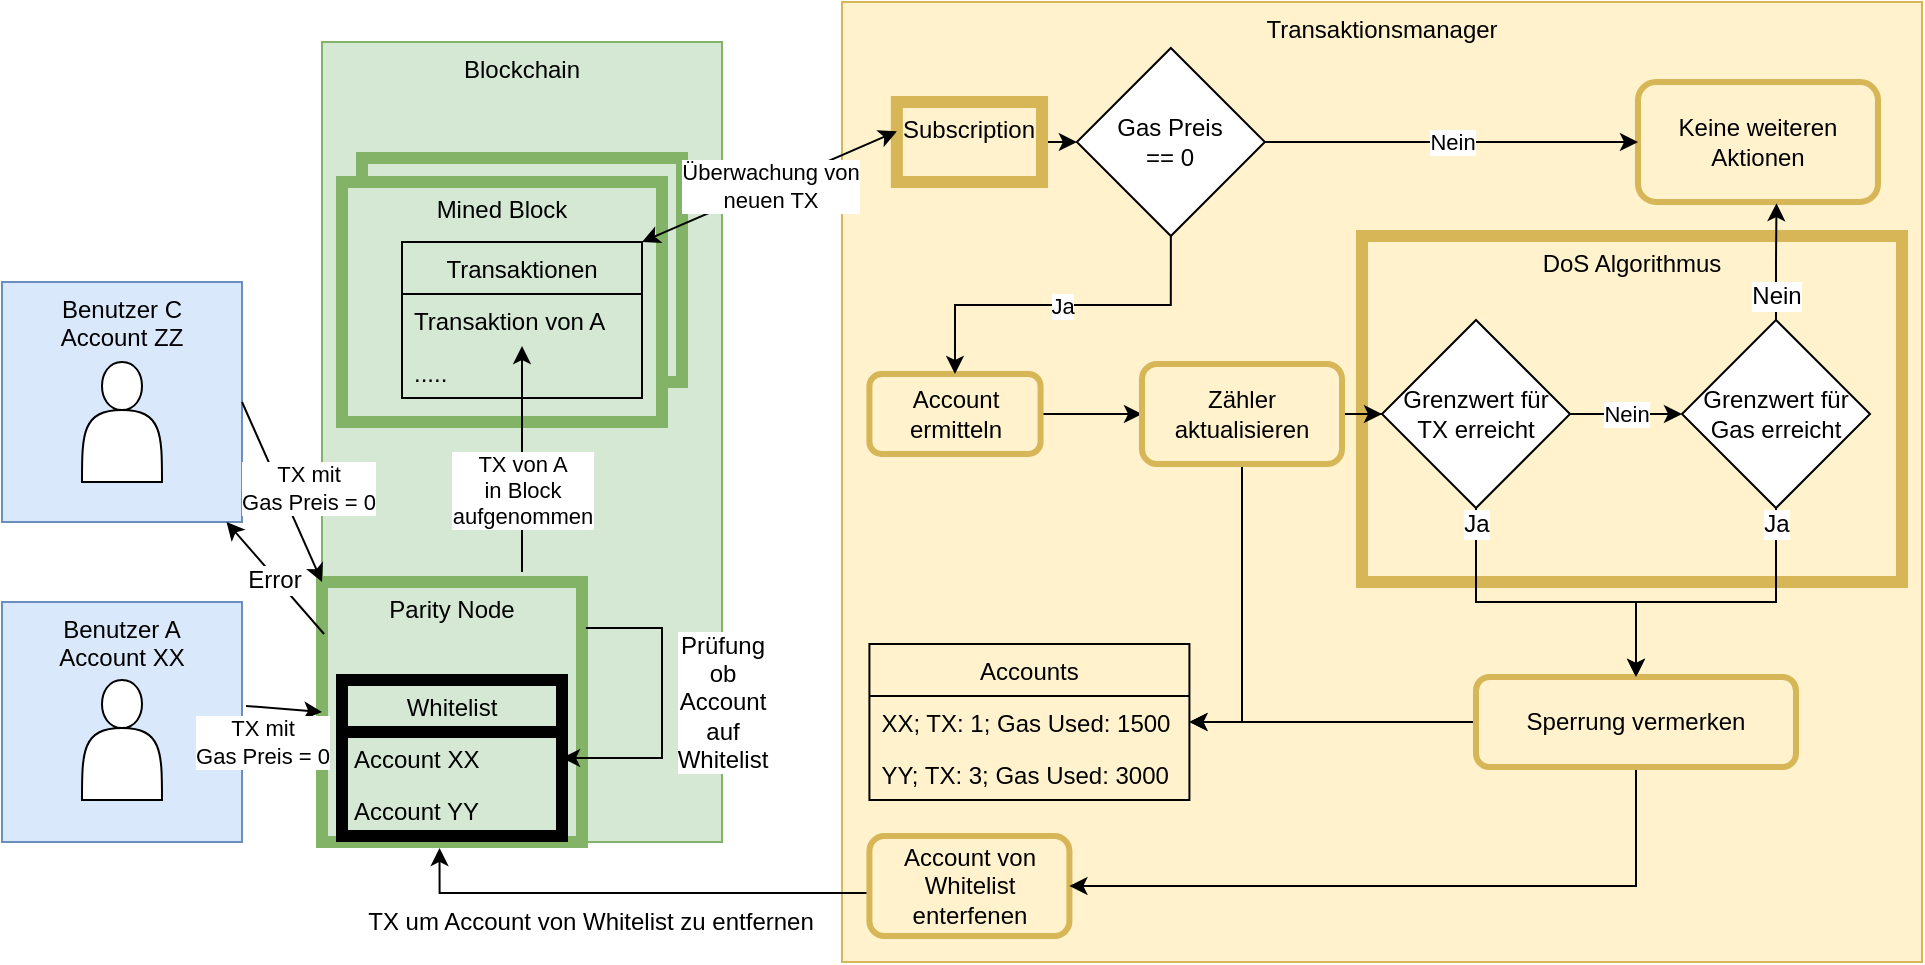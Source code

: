 <mxfile version="12.6.5" type="device"><diagram id="C5RBs43oDa-KdzZeNtuy" name="Page-1"><mxGraphModel dx="1086" dy="966" grid="1" gridSize="10" guides="1" tooltips="1" connect="1" arrows="1" fold="1" page="1" pageScale="1" pageWidth="827" pageHeight="1169" math="0" shadow="0"><root><mxCell id="WIyWlLk6GJQsqaUBKTNV-0"/><mxCell id="WIyWlLk6GJQsqaUBKTNV-1" parent="WIyWlLk6GJQsqaUBKTNV-0"/><mxCell id="ft69SRLJZ1m-SMPkeMI6-1" value="Blockchain" style="rounded=0;whiteSpace=wrap;html=1;fillColor=#d5e8d4;strokeColor=#82b366;verticalAlign=top;" parent="WIyWlLk6GJQsqaUBKTNV-1" vertex="1"><mxGeometry x="160" y="40" width="200" height="400" as="geometry"/></mxCell><mxCell id="ft69SRLJZ1m-SMPkeMI6-31" value="" style="rounded=0;whiteSpace=wrap;html=1;strokeWidth=6;labelPosition=center;verticalLabelPosition=middle;align=center;verticalAlign=top;fillColor=#d5e8d4;strokeColor=#82b366;" parent="WIyWlLk6GJQsqaUBKTNV-1" vertex="1"><mxGeometry x="180" y="98" width="160" height="112" as="geometry"/></mxCell><mxCell id="ft69SRLJZ1m-SMPkeMI6-0" value="Benutzer A&lt;br&gt;Account XX" style="rounded=0;whiteSpace=wrap;html=1;fillColor=#dae8fc;strokeColor=#6c8ebf;verticalAlign=top;" parent="WIyWlLk6GJQsqaUBKTNV-1" vertex="1"><mxGeometry y="320" width="120" height="120" as="geometry"/></mxCell><mxCell id="ft69SRLJZ1m-SMPkeMI6-2" value="Transaktionsmanager" style="rounded=0;whiteSpace=wrap;html=1;fillColor=#fff2cc;strokeColor=#d6b656;verticalAlign=top;" parent="WIyWlLk6GJQsqaUBKTNV-1" vertex="1"><mxGeometry x="420" y="20" width="540" height="480" as="geometry"/></mxCell><mxCell id="ft69SRLJZ1m-SMPkeMI6-7" value="" style="shape=actor;whiteSpace=wrap;html=1;" parent="WIyWlLk6GJQsqaUBKTNV-1" vertex="1"><mxGeometry x="40" y="359" width="40" height="60" as="geometry"/></mxCell><mxCell id="ft69SRLJZ1m-SMPkeMI6-8" value="Parity Node" style="whiteSpace=wrap;html=1;aspect=fixed;verticalAlign=top;fillColor=#d5e8d4;strokeColor=#82b366;strokeWidth=6;" parent="WIyWlLk6GJQsqaUBKTNV-1" vertex="1"><mxGeometry x="160" y="310" width="130" height="130" as="geometry"/></mxCell><mxCell id="ft69SRLJZ1m-SMPkeMI6-10" value="Whitelist" style="swimlane;fontStyle=0;childLayout=stackLayout;horizontal=1;startSize=26;fillColor=none;horizontalStack=0;resizeParent=1;resizeParentMax=0;resizeLast=0;collapsible=1;marginBottom=0;strokeWidth=6;" parent="WIyWlLk6GJQsqaUBKTNV-1" vertex="1"><mxGeometry x="170" y="359" width="110" height="78" as="geometry"/></mxCell><mxCell id="ft69SRLJZ1m-SMPkeMI6-11" value="Account XX" style="text;strokeColor=none;fillColor=none;align=left;verticalAlign=top;spacingLeft=4;spacingRight=4;overflow=hidden;rotatable=0;points=[[0,0.5],[1,0.5]];portConstraint=eastwest;" parent="ft69SRLJZ1m-SMPkeMI6-10" vertex="1"><mxGeometry y="26" width="110" height="26" as="geometry"/></mxCell><mxCell id="ft69SRLJZ1m-SMPkeMI6-12" value="Account YY" style="text;strokeColor=none;fillColor=none;align=left;verticalAlign=top;spacingLeft=4;spacingRight=4;overflow=hidden;rotatable=0;points=[[0,0.5],[1,0.5]];portConstraint=eastwest;" parent="ft69SRLJZ1m-SMPkeMI6-10" vertex="1"><mxGeometry y="52" width="110" height="26" as="geometry"/></mxCell><mxCell id="ft69SRLJZ1m-SMPkeMI6-14" value="Benutzer C&lt;br&gt;Account ZZ" style="rounded=0;whiteSpace=wrap;html=1;fillColor=#dae8fc;strokeColor=#6c8ebf;verticalAlign=top;" parent="WIyWlLk6GJQsqaUBKTNV-1" vertex="1"><mxGeometry y="160" width="120" height="120" as="geometry"/></mxCell><mxCell id="ft69SRLJZ1m-SMPkeMI6-15" value="" style="shape=actor;whiteSpace=wrap;html=1;" parent="WIyWlLk6GJQsqaUBKTNV-1" vertex="1"><mxGeometry x="40" y="200" width="40" height="60" as="geometry"/></mxCell><mxCell id="ft69SRLJZ1m-SMPkeMI6-17" value="Mined Block" style="rounded=0;whiteSpace=wrap;html=1;strokeWidth=6;labelPosition=center;verticalLabelPosition=middle;align=center;verticalAlign=top;fillColor=#d5e8d4;strokeColor=#82b366;" parent="WIyWlLk6GJQsqaUBKTNV-1" vertex="1"><mxGeometry x="170" y="110" width="160" height="120" as="geometry"/></mxCell><mxCell id="ft69SRLJZ1m-SMPkeMI6-18" value="Transaktionen" style="swimlane;fontStyle=0;childLayout=stackLayout;horizontal=1;startSize=26;fillColor=none;horizontalStack=0;resizeParent=1;resizeParentMax=0;resizeLast=0;collapsible=1;marginBottom=0;strokeWidth=1;" parent="WIyWlLk6GJQsqaUBKTNV-1" vertex="1"><mxGeometry x="200" y="140" width="120" height="78" as="geometry"/></mxCell><mxCell id="ft69SRLJZ1m-SMPkeMI6-19" value="Transaktion von A" style="text;strokeColor=none;fillColor=none;align=left;verticalAlign=top;spacingLeft=4;spacingRight=4;overflow=hidden;rotatable=0;points=[[0,0.5],[1,0.5]];portConstraint=eastwest;" parent="ft69SRLJZ1m-SMPkeMI6-18" vertex="1"><mxGeometry y="26" width="120" height="26" as="geometry"/></mxCell><mxCell id="ft69SRLJZ1m-SMPkeMI6-20" value="....." style="text;strokeColor=none;fillColor=none;align=left;verticalAlign=top;spacingLeft=4;spacingRight=4;overflow=hidden;rotatable=0;points=[[0,0.5],[1,0.5]];portConstraint=eastwest;" parent="ft69SRLJZ1m-SMPkeMI6-18" vertex="1"><mxGeometry y="52" width="120" height="26" as="geometry"/></mxCell><mxCell id="ft69SRLJZ1m-SMPkeMI6-22" value="TX mit &lt;br&gt;Gas Preis = 0" style="endArrow=classic;html=1;exitX=1.017;exitY=0.433;exitDx=0;exitDy=0;entryX=0;entryY=0.5;entryDx=0;entryDy=0;exitPerimeter=0;" parent="WIyWlLk6GJQsqaUBKTNV-1" source="ft69SRLJZ1m-SMPkeMI6-0" target="ft69SRLJZ1m-SMPkeMI6-8" edge="1"><mxGeometry x="-0.488" y="-17" width="50" height="50" relative="1" as="geometry"><mxPoint x="40" y="510" as="sourcePoint"/><mxPoint x="90" y="460" as="targetPoint"/><mxPoint as="offset"/></mxGeometry></mxCell><mxCell id="ft69SRLJZ1m-SMPkeMI6-23" value="TX mit &lt;br&gt;Gas Preis = 0" style="endArrow=classic;html=1;exitX=1;exitY=0.5;exitDx=0;exitDy=0;entryX=0;entryY=0;entryDx=0;entryDy=0;" parent="WIyWlLk6GJQsqaUBKTNV-1" source="ft69SRLJZ1m-SMPkeMI6-14" target="ft69SRLJZ1m-SMPkeMI6-8" edge="1"><mxGeometry x="0.071" y="13" width="50" height="50" relative="1" as="geometry"><mxPoint x="40" y="510" as="sourcePoint"/><mxPoint x="90" y="460" as="targetPoint"/><mxPoint as="offset"/></mxGeometry></mxCell><mxCell id="ft69SRLJZ1m-SMPkeMI6-24" value="" style="endArrow=classic;html=1;exitX=1.015;exitY=0.177;exitDx=0;exitDy=0;exitPerimeter=0;entryX=1;entryY=0.5;entryDx=0;entryDy=0;strokeColor=#000000;rounded=0;" parent="WIyWlLk6GJQsqaUBKTNV-1" source="ft69SRLJZ1m-SMPkeMI6-8" target="ft69SRLJZ1m-SMPkeMI6-11" edge="1"><mxGeometry width="50" height="50" relative="1" as="geometry"><mxPoint x="-80" y="510" as="sourcePoint"/><mxPoint x="380" y="333" as="targetPoint"/><Array as="points"><mxPoint x="330" y="333"/><mxPoint x="330" y="398"/></Array></mxGeometry></mxCell><mxCell id="ft69SRLJZ1m-SMPkeMI6-25" value="Prüfung&lt;br&gt;ob&lt;br&gt;Account&lt;br&gt;auf&lt;br&gt;Whitelist" style="text;html=1;align=center;verticalAlign=middle;resizable=0;points=[];labelBackgroundColor=#ffffff;" parent="ft69SRLJZ1m-SMPkeMI6-24" vertex="1" connectable="0"><mxGeometry x="-0.557" y="-17" relative="1" as="geometry"><mxPoint x="34.25" y="20.0" as="offset"/></mxGeometry></mxCell><mxCell id="ft69SRLJZ1m-SMPkeMI6-26" value="" style="endArrow=classic;html=1;strokeColor=#000000;exitX=0.008;exitY=0.2;exitDx=0;exitDy=0;exitPerimeter=0;" parent="WIyWlLk6GJQsqaUBKTNV-1" source="ft69SRLJZ1m-SMPkeMI6-8" target="ft69SRLJZ1m-SMPkeMI6-14" edge="1"><mxGeometry width="50" height="50" relative="1" as="geometry"><mxPoint x="40" y="510" as="sourcePoint"/><mxPoint x="90" y="460" as="targetPoint"/></mxGeometry></mxCell><mxCell id="ft69SRLJZ1m-SMPkeMI6-27" value="Error" style="text;html=1;align=center;verticalAlign=middle;resizable=0;points=[];labelBackgroundColor=#ffffff;" parent="ft69SRLJZ1m-SMPkeMI6-26" vertex="1" connectable="0"><mxGeometry x="0.315" y="-3" relative="1" as="geometry"><mxPoint x="4.74" y="11.52" as="offset"/></mxGeometry></mxCell><mxCell id="ft69SRLJZ1m-SMPkeMI6-28" value="TX von A &lt;br&gt;in Block&lt;br&gt;aufgenommen" style="endArrow=classic;html=1;strokeColor=#000000;" parent="WIyWlLk6GJQsqaUBKTNV-1" target="ft69SRLJZ1m-SMPkeMI6-19" edge="1"><mxGeometry x="-0.268" width="50" height="50" relative="1" as="geometry"><mxPoint x="260" y="305" as="sourcePoint"/><mxPoint x="-30" y="460" as="targetPoint"/><mxPoint as="offset"/></mxGeometry></mxCell><mxCell id="ft69SRLJZ1m-SMPkeMI6-42" style="edgeStyle=orthogonalEdgeStyle;rounded=0;orthogonalLoop=1;jettySize=auto;html=1;exitX=1;exitY=0.5;exitDx=0;exitDy=0;entryX=0;entryY=0.5;entryDx=0;entryDy=0;strokeColor=#000000;" parent="WIyWlLk6GJQsqaUBKTNV-1" source="ft69SRLJZ1m-SMPkeMI6-29" target="ROHnfsjH8Tq_Cpu17Tg8-5" edge="1"><mxGeometry relative="1" as="geometry"><mxPoint x="580" y="85" as="targetPoint"/></mxGeometry></mxCell><mxCell id="ft69SRLJZ1m-SMPkeMI6-29" value="Subscription" style="rounded=0;whiteSpace=wrap;html=1;strokeWidth=6;fillColor=#fff2cc;strokeColor=#d6b656;verticalAlign=top;" parent="WIyWlLk6GJQsqaUBKTNV-1" vertex="1"><mxGeometry x="447.43" y="70" width="72.57" height="40" as="geometry"/></mxCell><mxCell id="ft69SRLJZ1m-SMPkeMI6-34" value="Überwachung von&lt;br&gt;neuen TX" style="endArrow=classic;startArrow=classic;html=1;strokeColor=#000000;entryX=0;entryY=0.367;entryDx=0;entryDy=0;entryPerimeter=0;exitX=1;exitY=0;exitDx=0;exitDy=0;" parent="WIyWlLk6GJQsqaUBKTNV-1" source="ft69SRLJZ1m-SMPkeMI6-18" target="ft69SRLJZ1m-SMPkeMI6-29" edge="1"><mxGeometry width="50" height="50" relative="1" as="geometry"><mxPoint x="490" y="180" as="sourcePoint"/><mxPoint x="540" y="130" as="targetPoint"/></mxGeometry></mxCell><mxCell id="ft69SRLJZ1m-SMPkeMI6-35" value="Accounts" style="swimlane;fontStyle=0;childLayout=stackLayout;horizontal=1;startSize=26;fillColor=none;horizontalStack=0;resizeParent=1;resizeParentMax=0;resizeLast=0;collapsible=1;marginBottom=0;strokeWidth=1;" parent="WIyWlLk6GJQsqaUBKTNV-1" vertex="1"><mxGeometry x="433.71" y="341" width="160" height="78" as="geometry"/></mxCell><mxCell id="ft69SRLJZ1m-SMPkeMI6-36" value="XX; TX: 1; Gas Used: 1500" style="text;strokeColor=none;fillColor=none;align=left;verticalAlign=top;spacingLeft=4;spacingRight=4;overflow=hidden;rotatable=0;points=[[0,0.5],[1,0.5]];portConstraint=eastwest;" parent="ft69SRLJZ1m-SMPkeMI6-35" vertex="1"><mxGeometry y="26" width="160" height="26" as="geometry"/></mxCell><mxCell id="ft69SRLJZ1m-SMPkeMI6-37" value="YY; TX: 3; Gas Used: 3000" style="text;strokeColor=none;fillColor=none;align=left;verticalAlign=top;spacingLeft=4;spacingRight=4;overflow=hidden;rotatable=0;points=[[0,0.5],[1,0.5]];portConstraint=eastwest;" parent="ft69SRLJZ1m-SMPkeMI6-35" vertex="1"><mxGeometry y="52" width="160" height="26" as="geometry"/></mxCell><mxCell id="ft69SRLJZ1m-SMPkeMI6-39" value="DoS Algorithmus" style="rounded=0;whiteSpace=wrap;html=1;strokeWidth=6;fillColor=#fff2cc;strokeColor=#d6b656;verticalAlign=top;" parent="WIyWlLk6GJQsqaUBKTNV-1" vertex="1"><mxGeometry x="680" y="137" width="270" height="173" as="geometry"/></mxCell><mxCell id="ft69SRLJZ1m-SMPkeMI6-44" value="Keine weiteren&lt;br&gt;Aktionen" style="rounded=1;whiteSpace=wrap;html=1;strokeWidth=3;fillColor=#fff2cc;strokeColor=#d6b656;" parent="WIyWlLk6GJQsqaUBKTNV-1" vertex="1"><mxGeometry x="818" y="60" width="120" height="60" as="geometry"/></mxCell><mxCell id="ft69SRLJZ1m-SMPkeMI6-67" style="edgeStyle=orthogonalEdgeStyle;rounded=0;orthogonalLoop=1;jettySize=auto;html=1;strokeColor=#000000;entryX=0.452;entryY=1.023;entryDx=0;entryDy=0;entryPerimeter=0;exitX=0.014;exitY=0.569;exitDx=0;exitDy=0;exitPerimeter=0;" parent="WIyWlLk6GJQsqaUBKTNV-1" source="ft69SRLJZ1m-SMPkeMI6-46" target="ft69SRLJZ1m-SMPkeMI6-8" edge="1"><mxGeometry relative="1" as="geometry"><mxPoint x="260" y="430" as="targetPoint"/><Array as="points"><mxPoint x="219" y="466"/></Array></mxGeometry></mxCell><mxCell id="ft69SRLJZ1m-SMPkeMI6-82" value="TX um Account von Whitelist zu entfernen" style="text;html=1;align=center;verticalAlign=middle;resizable=0;points=[];labelBackgroundColor=#ffffff;" parent="ft69SRLJZ1m-SMPkeMI6-67" vertex="1" connectable="0"><mxGeometry x="0.291" y="1" relative="1" as="geometry"><mxPoint x="12.88" y="13" as="offset"/></mxGeometry></mxCell><mxCell id="ft69SRLJZ1m-SMPkeMI6-46" value="Account von Whitelist enterfenen" style="rounded=1;whiteSpace=wrap;html=1;strokeWidth=3;fillColor=#fff2cc;strokeColor=#d6b656;" parent="WIyWlLk6GJQsqaUBKTNV-1" vertex="1"><mxGeometry x="433.71" y="437" width="100" height="50" as="geometry"/></mxCell><mxCell id="ZI9zIwQ6WGrplC81nRRy-5" style="edgeStyle=orthogonalEdgeStyle;rounded=0;orthogonalLoop=1;jettySize=auto;html=1;entryX=0.5;entryY=0;entryDx=0;entryDy=0;" edge="1" parent="WIyWlLk6GJQsqaUBKTNV-1" source="ft69SRLJZ1m-SMPkeMI6-54" target="ft69SRLJZ1m-SMPkeMI6-72"><mxGeometry relative="1" as="geometry"><Array as="points"><mxPoint x="887" y="320"/><mxPoint x="817" y="320"/></Array></mxGeometry></mxCell><mxCell id="ZI9zIwQ6WGrplC81nRRy-7" value="Ja" style="text;html=1;align=center;verticalAlign=middle;resizable=0;points=[];labelBackgroundColor=#ffffff;" vertex="1" connectable="0" parent="ZI9zIwQ6WGrplC81nRRy-5"><mxGeometry x="-0.853" y="2" relative="1" as="geometry"><mxPoint x="-2" y="-3.86" as="offset"/></mxGeometry></mxCell><mxCell id="ZI9zIwQ6WGrplC81nRRy-8" style="edgeStyle=orthogonalEdgeStyle;rounded=0;orthogonalLoop=1;jettySize=auto;html=1;entryX=0.577;entryY=1.01;entryDx=0;entryDy=0;entryPerimeter=0;" edge="1" parent="WIyWlLk6GJQsqaUBKTNV-1" source="ft69SRLJZ1m-SMPkeMI6-54" target="ft69SRLJZ1m-SMPkeMI6-44"><mxGeometry relative="1" as="geometry"/></mxCell><mxCell id="ZI9zIwQ6WGrplC81nRRy-9" value="Nein" style="text;html=1;align=center;verticalAlign=middle;resizable=0;points=[];labelBackgroundColor=#ffffff;" vertex="1" connectable="0" parent="ZI9zIwQ6WGrplC81nRRy-8"><mxGeometry x="-0.497" relative="1" as="geometry"><mxPoint y="2.43" as="offset"/></mxGeometry></mxCell><mxCell id="ft69SRLJZ1m-SMPkeMI6-54" value="Grenzwert für&lt;br&gt;Gas erreicht" style="rhombus;whiteSpace=wrap;html=1;strokeWidth=1;" parent="WIyWlLk6GJQsqaUBKTNV-1" vertex="1"><mxGeometry x="840" y="179" width="94" height="94" as="geometry"/></mxCell><mxCell id="ZI9zIwQ6WGrplC81nRRy-1" style="edgeStyle=orthogonalEdgeStyle;rounded=0;orthogonalLoop=1;jettySize=auto;html=1;entryX=0;entryY=0.5;entryDx=0;entryDy=0;" edge="1" parent="WIyWlLk6GJQsqaUBKTNV-1" source="ft69SRLJZ1m-SMPkeMI6-69" target="ZI9zIwQ6WGrplC81nRRy-0"><mxGeometry relative="1" as="geometry"/></mxCell><mxCell id="ft69SRLJZ1m-SMPkeMI6-69" value="Account ermitteln" style="rounded=1;whiteSpace=wrap;html=1;strokeWidth=3;fillColor=#fff2cc;strokeColor=#d6b656;" parent="WIyWlLk6GJQsqaUBKTNV-1" vertex="1"><mxGeometry x="433.71" y="206" width="85.57" height="40" as="geometry"/></mxCell><mxCell id="ZI9zIwQ6WGrplC81nRRy-10" style="edgeStyle=orthogonalEdgeStyle;rounded=0;orthogonalLoop=1;jettySize=auto;html=1;" edge="1" parent="WIyWlLk6GJQsqaUBKTNV-1" source="ft69SRLJZ1m-SMPkeMI6-72" target="ft69SRLJZ1m-SMPkeMI6-36"><mxGeometry relative="1" as="geometry"/></mxCell><mxCell id="ZI9zIwQ6WGrplC81nRRy-12" style="edgeStyle=orthogonalEdgeStyle;rounded=0;orthogonalLoop=1;jettySize=auto;html=1;entryX=1;entryY=0.5;entryDx=0;entryDy=0;" edge="1" parent="WIyWlLk6GJQsqaUBKTNV-1" source="ft69SRLJZ1m-SMPkeMI6-72" target="ft69SRLJZ1m-SMPkeMI6-46"><mxGeometry relative="1" as="geometry"><Array as="points"><mxPoint x="817" y="462"/></Array></mxGeometry></mxCell><mxCell id="ft69SRLJZ1m-SMPkeMI6-72" value="Sperrung vermerken" style="rounded=1;whiteSpace=wrap;html=1;strokeWidth=3;fillColor=#fff2cc;strokeColor=#d6b656;" parent="WIyWlLk6GJQsqaUBKTNV-1" vertex="1"><mxGeometry x="737" y="357.5" width="160" height="45" as="geometry"/></mxCell><mxCell id="ROHnfsjH8Tq_Cpu17Tg8-13" style="edgeStyle=orthogonalEdgeStyle;rounded=0;orthogonalLoop=1;jettySize=auto;html=1;entryX=0.5;entryY=0;entryDx=0;entryDy=0;" parent="WIyWlLk6GJQsqaUBKTNV-1" source="ROHnfsjH8Tq_Cpu17Tg8-3" target="ft69SRLJZ1m-SMPkeMI6-72" edge="1"><mxGeometry relative="1" as="geometry"><Array as="points"><mxPoint x="737" y="320"/><mxPoint x="817" y="320"/></Array></mxGeometry></mxCell><mxCell id="ROHnfsjH8Tq_Cpu17Tg8-16" value="Ja" style="text;html=1;align=center;verticalAlign=middle;resizable=0;points=[];labelBackgroundColor=#ffffff;" parent="ROHnfsjH8Tq_Cpu17Tg8-13" vertex="1" connectable="0"><mxGeometry x="-0.518" y="1" relative="1" as="geometry"><mxPoint x="-1" y="-31.29" as="offset"/></mxGeometry></mxCell><mxCell id="ROHnfsjH8Tq_Cpu17Tg8-20" value="Nein" style="edgeStyle=orthogonalEdgeStyle;rounded=0;orthogonalLoop=1;jettySize=auto;html=1;" parent="WIyWlLk6GJQsqaUBKTNV-1" source="ROHnfsjH8Tq_Cpu17Tg8-3" target="ft69SRLJZ1m-SMPkeMI6-54" edge="1"><mxGeometry relative="1" as="geometry"/></mxCell><mxCell id="ROHnfsjH8Tq_Cpu17Tg8-3" value="Grenzwert für&lt;br&gt;TX erreicht" style="rhombus;whiteSpace=wrap;html=1;strokeWidth=1;" parent="WIyWlLk6GJQsqaUBKTNV-1" vertex="1"><mxGeometry x="690" y="179" width="94" height="94" as="geometry"/></mxCell><mxCell id="ROHnfsjH8Tq_Cpu17Tg8-8" value="Ja" style="edgeStyle=orthogonalEdgeStyle;rounded=0;orthogonalLoop=1;jettySize=auto;html=1;entryX=0.5;entryY=0;entryDx=0;entryDy=0;exitX=0.5;exitY=1;exitDx=0;exitDy=0;" parent="WIyWlLk6GJQsqaUBKTNV-1" source="ROHnfsjH8Tq_Cpu17Tg8-5" target="ft69SRLJZ1m-SMPkeMI6-69" edge="1"><mxGeometry relative="1" as="geometry"/></mxCell><mxCell id="ROHnfsjH8Tq_Cpu17Tg8-9" value="Nein" style="edgeStyle=orthogonalEdgeStyle;rounded=0;orthogonalLoop=1;jettySize=auto;html=1;" parent="WIyWlLk6GJQsqaUBKTNV-1" source="ROHnfsjH8Tq_Cpu17Tg8-5" target="ft69SRLJZ1m-SMPkeMI6-44" edge="1"><mxGeometry relative="1" as="geometry"/></mxCell><mxCell id="ROHnfsjH8Tq_Cpu17Tg8-5" value="Gas Preis&lt;br&gt;== 0" style="rhombus;whiteSpace=wrap;html=1;strokeWidth=1;" parent="WIyWlLk6GJQsqaUBKTNV-1" vertex="1"><mxGeometry x="537.43" y="43" width="94" height="94" as="geometry"/></mxCell><mxCell id="ZI9zIwQ6WGrplC81nRRy-2" style="edgeStyle=orthogonalEdgeStyle;rounded=0;orthogonalLoop=1;jettySize=auto;html=1;entryX=0;entryY=0.5;entryDx=0;entryDy=0;" edge="1" parent="WIyWlLk6GJQsqaUBKTNV-1" source="ZI9zIwQ6WGrplC81nRRy-0" target="ROHnfsjH8Tq_Cpu17Tg8-3"><mxGeometry relative="1" as="geometry"/></mxCell><mxCell id="ZI9zIwQ6WGrplC81nRRy-4" style="edgeStyle=orthogonalEdgeStyle;rounded=0;orthogonalLoop=1;jettySize=auto;html=1;entryX=1;entryY=0.5;entryDx=0;entryDy=0;" edge="1" parent="WIyWlLk6GJQsqaUBKTNV-1" source="ZI9zIwQ6WGrplC81nRRy-0" target="ft69SRLJZ1m-SMPkeMI6-36"><mxGeometry relative="1" as="geometry"/></mxCell><mxCell id="ZI9zIwQ6WGrplC81nRRy-0" value="Zähler aktualisieren" style="rounded=1;whiteSpace=wrap;html=1;strokeWidth=3;fillColor=#fff2cc;strokeColor=#d6b656;" vertex="1" parent="WIyWlLk6GJQsqaUBKTNV-1"><mxGeometry x="570" y="201" width="100" height="50" as="geometry"/></mxCell></root></mxGraphModel></diagram></mxfile>